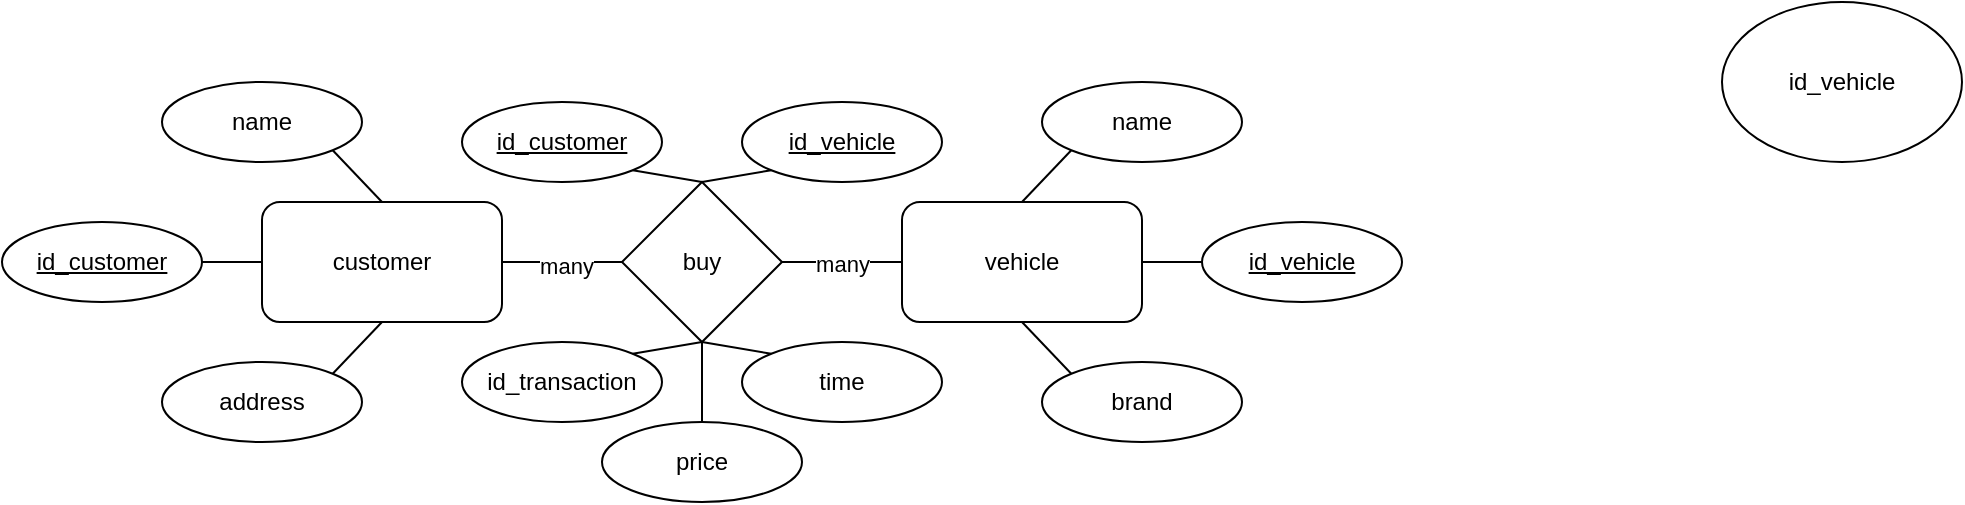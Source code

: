 <mxfile version="20.7.4" type="github">
  <diagram id="qGHHFNvSfQYYHGSqGbYn" name="Page-1">
    <mxGraphModel dx="741" dy="494" grid="1" gridSize="10" guides="1" tooltips="1" connect="1" arrows="1" fold="1" page="1" pageScale="1" pageWidth="827" pageHeight="1169" math="0" shadow="0">
      <root>
        <mxCell id="0" />
        <mxCell id="1" parent="0" />
        <mxCell id="mBEtbUJmRHuCKzwVinpD-1" value="customer" style="rounded=1;whiteSpace=wrap;html=1;" vertex="1" parent="1">
          <mxGeometry x="160" y="220" width="120" height="60" as="geometry" />
        </mxCell>
        <mxCell id="mBEtbUJmRHuCKzwVinpD-2" value="buy" style="rhombus;whiteSpace=wrap;html=1;" vertex="1" parent="1">
          <mxGeometry x="340" y="210" width="80" height="80" as="geometry" />
        </mxCell>
        <mxCell id="mBEtbUJmRHuCKzwVinpD-7" value="vehicle" style="rounded=1;whiteSpace=wrap;html=1;" vertex="1" parent="1">
          <mxGeometry x="480" y="220" width="120" height="60" as="geometry" />
        </mxCell>
        <mxCell id="mBEtbUJmRHuCKzwVinpD-9" value="name" style="ellipse;whiteSpace=wrap;html=1;" vertex="1" parent="1">
          <mxGeometry x="110" y="160" width="100" height="40" as="geometry" />
        </mxCell>
        <mxCell id="mBEtbUJmRHuCKzwVinpD-10" value="address" style="ellipse;whiteSpace=wrap;html=1;" vertex="1" parent="1">
          <mxGeometry x="110" y="300" width="100" height="40" as="geometry" />
        </mxCell>
        <mxCell id="mBEtbUJmRHuCKzwVinpD-13" value="" style="endArrow=none;html=1;rounded=0;exitX=0.5;exitY=0;exitDx=0;exitDy=0;entryX=1;entryY=1;entryDx=0;entryDy=0;" edge="1" parent="1" source="mBEtbUJmRHuCKzwVinpD-1" target="mBEtbUJmRHuCKzwVinpD-9">
          <mxGeometry width="50" height="50" relative="1" as="geometry">
            <mxPoint x="195" y="230" as="sourcePoint" />
            <mxPoint x="190" y="210" as="targetPoint" />
          </mxGeometry>
        </mxCell>
        <mxCell id="mBEtbUJmRHuCKzwVinpD-14" value="" style="endArrow=none;html=1;rounded=0;exitX=1;exitY=0;exitDx=0;exitDy=0;entryX=0.5;entryY=1;entryDx=0;entryDy=0;" edge="1" parent="1" source="mBEtbUJmRHuCKzwVinpD-10" target="mBEtbUJmRHuCKzwVinpD-1">
          <mxGeometry width="50" height="50" relative="1" as="geometry">
            <mxPoint x="350" y="290" as="sourcePoint" />
            <mxPoint x="400" y="240" as="targetPoint" />
          </mxGeometry>
        </mxCell>
        <mxCell id="mBEtbUJmRHuCKzwVinpD-16" value="" style="endArrow=none;html=1;rounded=0;entryX=0;entryY=0.5;entryDx=0;entryDy=0;" edge="1" parent="1" source="mBEtbUJmRHuCKzwVinpD-1" target="mBEtbUJmRHuCKzwVinpD-2">
          <mxGeometry width="50" height="50" relative="1" as="geometry">
            <mxPoint x="350" y="290" as="sourcePoint" />
            <mxPoint x="400" y="240" as="targetPoint" />
          </mxGeometry>
        </mxCell>
        <mxCell id="mBEtbUJmRHuCKzwVinpD-17" value="many" style="edgeLabel;html=1;align=center;verticalAlign=middle;resizable=0;points=[];" vertex="1" connectable="0" parent="mBEtbUJmRHuCKzwVinpD-16">
          <mxGeometry x="0.067" y="-2" relative="1" as="geometry">
            <mxPoint as="offset" />
          </mxGeometry>
        </mxCell>
        <mxCell id="mBEtbUJmRHuCKzwVinpD-18" value="" style="endArrow=none;html=1;rounded=0;entryX=0;entryY=0.5;entryDx=0;entryDy=0;exitX=1;exitY=0.5;exitDx=0;exitDy=0;" edge="1" parent="1" source="mBEtbUJmRHuCKzwVinpD-2" target="mBEtbUJmRHuCKzwVinpD-7">
          <mxGeometry width="50" height="50" relative="1" as="geometry">
            <mxPoint x="350" y="290" as="sourcePoint" />
            <mxPoint x="400" y="240" as="targetPoint" />
          </mxGeometry>
        </mxCell>
        <mxCell id="mBEtbUJmRHuCKzwVinpD-19" value="many" style="edgeLabel;html=1;align=center;verticalAlign=middle;resizable=0;points=[];" vertex="1" connectable="0" parent="mBEtbUJmRHuCKzwVinpD-18">
          <mxGeometry y="-1" relative="1" as="geometry">
            <mxPoint as="offset" />
          </mxGeometry>
        </mxCell>
        <mxCell id="mBEtbUJmRHuCKzwVinpD-20" value="name" style="ellipse;whiteSpace=wrap;html=1;" vertex="1" parent="1">
          <mxGeometry x="550" y="160" width="100" height="40" as="geometry" />
        </mxCell>
        <mxCell id="mBEtbUJmRHuCKzwVinpD-21" value="brand" style="ellipse;whiteSpace=wrap;html=1;" vertex="1" parent="1">
          <mxGeometry x="550" y="300" width="100" height="40" as="geometry" />
        </mxCell>
        <mxCell id="mBEtbUJmRHuCKzwVinpD-22" value="" style="endArrow=none;html=1;rounded=0;exitX=0.5;exitY=0;exitDx=0;exitDy=0;entryX=0;entryY=1;entryDx=0;entryDy=0;" edge="1" parent="1" source="mBEtbUJmRHuCKzwVinpD-7" target="mBEtbUJmRHuCKzwVinpD-20">
          <mxGeometry width="50" height="50" relative="1" as="geometry">
            <mxPoint x="320" y="310" as="sourcePoint" />
            <mxPoint x="370" y="260" as="targetPoint" />
          </mxGeometry>
        </mxCell>
        <mxCell id="mBEtbUJmRHuCKzwVinpD-23" value="" style="endArrow=none;html=1;rounded=0;entryX=0.5;entryY=1;entryDx=0;entryDy=0;exitX=0;exitY=0;exitDx=0;exitDy=0;" edge="1" parent="1" source="mBEtbUJmRHuCKzwVinpD-21" target="mBEtbUJmRHuCKzwVinpD-7">
          <mxGeometry width="50" height="50" relative="1" as="geometry">
            <mxPoint x="320" y="310" as="sourcePoint" />
            <mxPoint x="370" y="260" as="targetPoint" />
          </mxGeometry>
        </mxCell>
        <mxCell id="mBEtbUJmRHuCKzwVinpD-24" value="id_customer" style="ellipse;whiteSpace=wrap;html=1;fontStyle=4" vertex="1" parent="1">
          <mxGeometry x="30" y="230" width="100" height="40" as="geometry" />
        </mxCell>
        <mxCell id="mBEtbUJmRHuCKzwVinpD-25" value="id_vehicle" style="ellipse;whiteSpace=wrap;html=1;fontStyle=4" vertex="1" parent="1">
          <mxGeometry x="630" y="230" width="100" height="40" as="geometry" />
        </mxCell>
        <mxCell id="mBEtbUJmRHuCKzwVinpD-26" value="id_customer" style="ellipse;whiteSpace=wrap;html=1;fontStyle=4" vertex="1" parent="1">
          <mxGeometry x="260" y="170" width="100" height="40" as="geometry" />
        </mxCell>
        <mxCell id="mBEtbUJmRHuCKzwVinpD-27" value="id_vehicle" style="ellipse;whiteSpace=wrap;html=1;" vertex="1" parent="1">
          <mxGeometry x="890" y="120" width="120" height="80" as="geometry" />
        </mxCell>
        <mxCell id="mBEtbUJmRHuCKzwVinpD-28" value="" style="endArrow=none;html=1;rounded=0;exitX=0;exitY=0.5;exitDx=0;exitDy=0;entryX=1;entryY=0.5;entryDx=0;entryDy=0;" edge="1" parent="1" source="mBEtbUJmRHuCKzwVinpD-1" target="mBEtbUJmRHuCKzwVinpD-24">
          <mxGeometry width="50" height="50" relative="1" as="geometry">
            <mxPoint x="310" y="310" as="sourcePoint" />
            <mxPoint x="360" y="260" as="targetPoint" />
          </mxGeometry>
        </mxCell>
        <mxCell id="mBEtbUJmRHuCKzwVinpD-29" value="" style="endArrow=none;html=1;rounded=0;entryX=0;entryY=0.5;entryDx=0;entryDy=0;exitX=1;exitY=0.5;exitDx=0;exitDy=0;" edge="1" parent="1" source="mBEtbUJmRHuCKzwVinpD-7" target="mBEtbUJmRHuCKzwVinpD-25">
          <mxGeometry width="50" height="50" relative="1" as="geometry">
            <mxPoint x="410" y="310" as="sourcePoint" />
            <mxPoint x="460" y="260" as="targetPoint" />
          </mxGeometry>
        </mxCell>
        <mxCell id="mBEtbUJmRHuCKzwVinpD-30" value="id_vehicle" style="ellipse;whiteSpace=wrap;html=1;fontStyle=4" vertex="1" parent="1">
          <mxGeometry x="400" y="170" width="100" height="40" as="geometry" />
        </mxCell>
        <mxCell id="mBEtbUJmRHuCKzwVinpD-31" value="" style="endArrow=none;html=1;rounded=0;entryX=0.5;entryY=0;entryDx=0;entryDy=0;exitX=1;exitY=1;exitDx=0;exitDy=0;" edge="1" parent="1" source="mBEtbUJmRHuCKzwVinpD-26" target="mBEtbUJmRHuCKzwVinpD-2">
          <mxGeometry width="50" height="50" relative="1" as="geometry">
            <mxPoint x="350" y="300" as="sourcePoint" />
            <mxPoint x="400" y="250" as="targetPoint" />
          </mxGeometry>
        </mxCell>
        <mxCell id="mBEtbUJmRHuCKzwVinpD-32" value="" style="endArrow=none;html=1;rounded=0;exitX=0.5;exitY=0;exitDx=0;exitDy=0;entryX=0;entryY=1;entryDx=0;entryDy=0;" edge="1" parent="1" source="mBEtbUJmRHuCKzwVinpD-2" target="mBEtbUJmRHuCKzwVinpD-30">
          <mxGeometry width="50" height="50" relative="1" as="geometry">
            <mxPoint x="350" y="300" as="sourcePoint" />
            <mxPoint x="400" y="250" as="targetPoint" />
          </mxGeometry>
        </mxCell>
        <mxCell id="mBEtbUJmRHuCKzwVinpD-33" value="id_transaction" style="ellipse;whiteSpace=wrap;html=1;" vertex="1" parent="1">
          <mxGeometry x="260" y="290" width="100" height="40" as="geometry" />
        </mxCell>
        <mxCell id="mBEtbUJmRHuCKzwVinpD-34" value="time" style="ellipse;whiteSpace=wrap;html=1;" vertex="1" parent="1">
          <mxGeometry x="400" y="290" width="100" height="40" as="geometry" />
        </mxCell>
        <mxCell id="mBEtbUJmRHuCKzwVinpD-35" value="" style="endArrow=none;html=1;rounded=0;exitX=1;exitY=0;exitDx=0;exitDy=0;" edge="1" parent="1" source="mBEtbUJmRHuCKzwVinpD-33">
          <mxGeometry width="50" height="50" relative="1" as="geometry">
            <mxPoint x="360" y="490" as="sourcePoint" />
            <mxPoint x="380" y="290" as="targetPoint" />
          </mxGeometry>
        </mxCell>
        <mxCell id="mBEtbUJmRHuCKzwVinpD-36" value="" style="endArrow=none;html=1;rounded=0;exitX=0.5;exitY=1;exitDx=0;exitDy=0;entryX=0;entryY=0;entryDx=0;entryDy=0;" edge="1" parent="1" target="mBEtbUJmRHuCKzwVinpD-34" source="mBEtbUJmRHuCKzwVinpD-2">
          <mxGeometry width="50" height="50" relative="1" as="geometry">
            <mxPoint x="390" y="400" as="sourcePoint" />
            <mxPoint x="410" y="440" as="targetPoint" />
          </mxGeometry>
        </mxCell>
        <mxCell id="mBEtbUJmRHuCKzwVinpD-37" value="price" style="ellipse;whiteSpace=wrap;html=1;" vertex="1" parent="1">
          <mxGeometry x="330" y="330" width="100" height="40" as="geometry" />
        </mxCell>
        <mxCell id="mBEtbUJmRHuCKzwVinpD-38" value="" style="endArrow=none;html=1;rounded=0;exitX=0.5;exitY=0;exitDx=0;exitDy=0;" edge="1" parent="1" source="mBEtbUJmRHuCKzwVinpD-37">
          <mxGeometry width="50" height="50" relative="1" as="geometry">
            <mxPoint x="430" y="640" as="sourcePoint" />
            <mxPoint x="380" y="290" as="targetPoint" />
          </mxGeometry>
        </mxCell>
      </root>
    </mxGraphModel>
  </diagram>
</mxfile>
